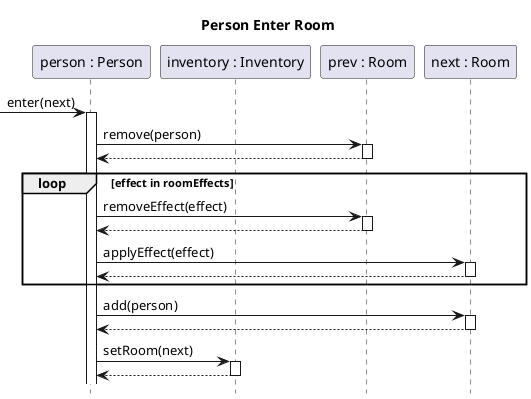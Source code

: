 @startuml person-enter-room
title Person Enter Room
hide footbox
skinparam SequenceReferenceBackgroundColor white
autoactivate on

participant "person : Person" as person
participant "inventory : Inventory" as inv
participant "prev : Room" as prev
participant "next : Room" as next

[-> person : enter(next)
	person -> prev : remove(person)
	return
	loop effect in roomEffects 
		person -> prev : removeEffect(effect)
		return
		person -> next : applyEffect(effect)
		return
	end
	person -> next : add(person)
	return
	person -> inv : setRoom(next)
return
@enduml